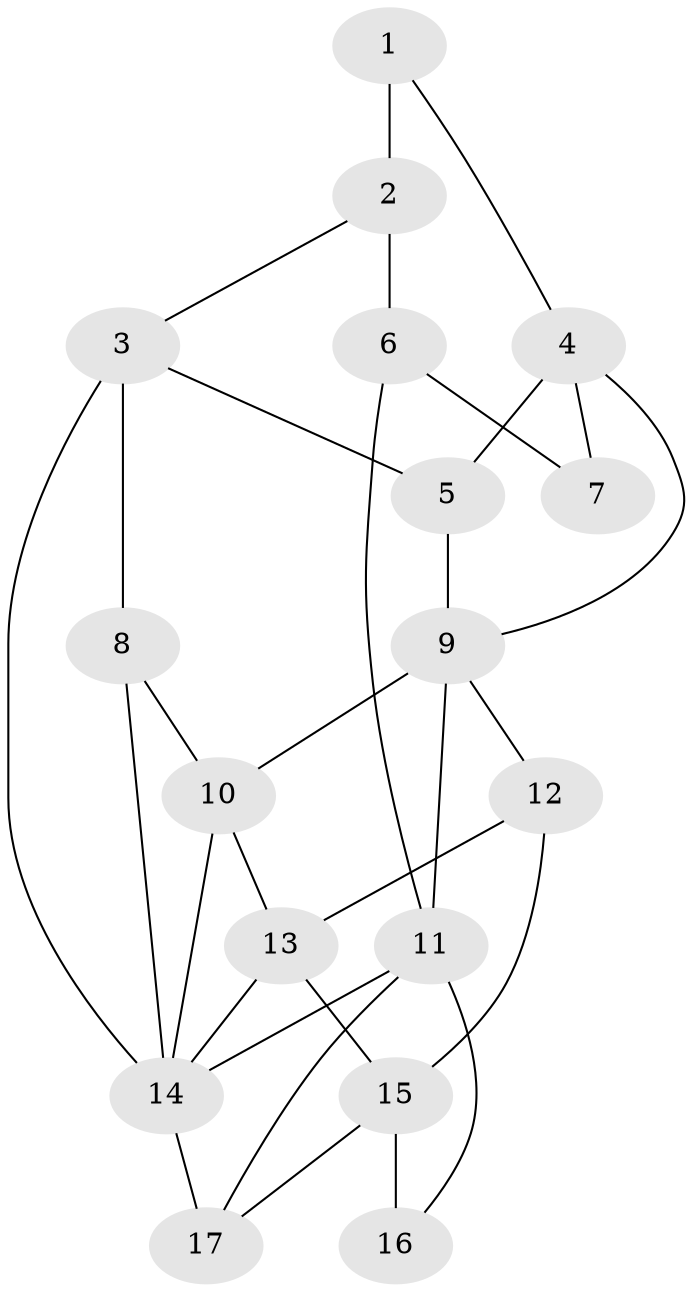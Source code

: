 // original degree distribution, {3: 0.07407407407407407, 5: 0.4444444444444444, 6: 0.25925925925925924, 4: 0.2222222222222222}
// Generated by graph-tools (version 1.1) at 2025/54/03/04/25 22:54:09]
// undirected, 17 vertices, 30 edges
graph export_dot {
  node [color=gray90,style=filled];
  1;
  2;
  3;
  4;
  5;
  6;
  7;
  8;
  9;
  10;
  11;
  12;
  13;
  14;
  15;
  16;
  17;
  1 -- 2 [weight=3.0];
  1 -- 4 [weight=1.0];
  2 -- 3 [weight=1.0];
  2 -- 6 [weight=2.0];
  3 -- 5 [weight=1.0];
  3 -- 8 [weight=2.0];
  3 -- 14 [weight=1.0];
  4 -- 5 [weight=1.0];
  4 -- 7 [weight=1.0];
  4 -- 9 [weight=1.0];
  5 -- 9 [weight=1.0];
  6 -- 7 [weight=2.0];
  6 -- 11 [weight=2.0];
  8 -- 10 [weight=1.0];
  8 -- 14 [weight=3.0];
  9 -- 10 [weight=1.0];
  9 -- 11 [weight=1.0];
  9 -- 12 [weight=1.0];
  10 -- 13 [weight=2.0];
  10 -- 14 [weight=1.0];
  11 -- 14 [weight=1.0];
  11 -- 16 [weight=1.0];
  11 -- 17 [weight=1.0];
  12 -- 13 [weight=1.0];
  12 -- 15 [weight=2.0];
  13 -- 14 [weight=2.0];
  13 -- 15 [weight=1.0];
  14 -- 17 [weight=2.0];
  15 -- 16 [weight=2.0];
  15 -- 17 [weight=1.0];
}
